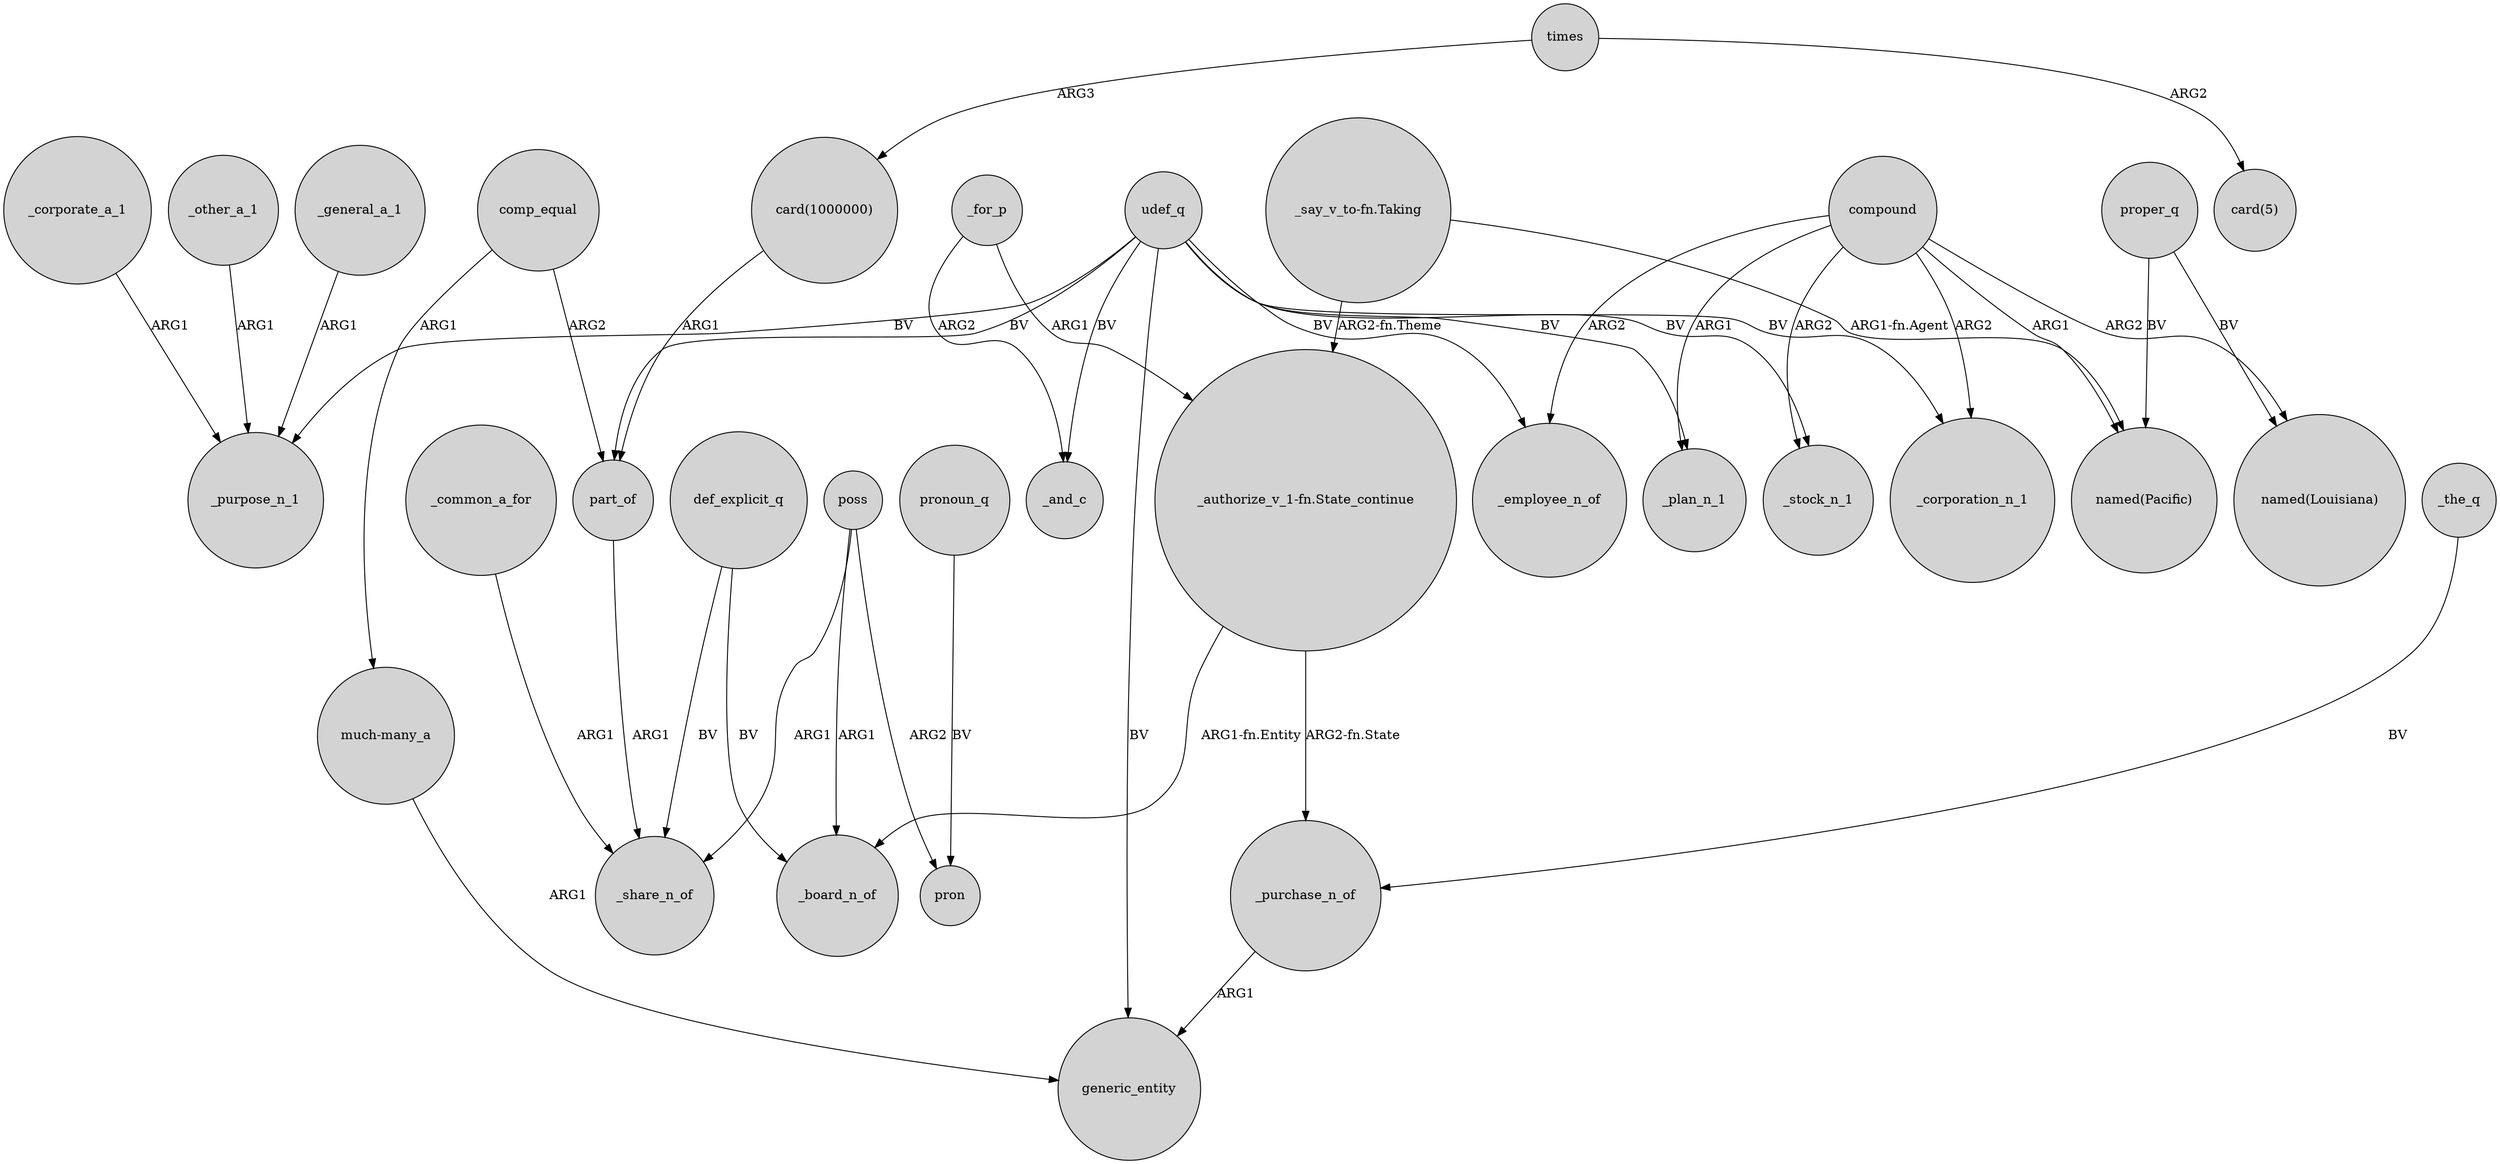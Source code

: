 digraph {
	node [shape=circle style=filled]
	_corporate_a_1 -> _purpose_n_1 [label=ARG1]
	def_explicit_q -> _board_n_of [label=BV]
	_other_a_1 -> _purpose_n_1 [label=ARG1]
	udef_q -> part_of [label=BV]
	_general_a_1 -> _purpose_n_1 [label=ARG1]
	"_authorize_v_1-fn.State_continue" -> _board_n_of [label="ARG1-fn.Entity"]
	proper_q -> "named(Louisiana)" [label=BV]
	def_explicit_q -> _share_n_of [label=BV]
	times -> "card(1000000)" [label=ARG3]
	compound -> "named(Louisiana)" [label=ARG2]
	_common_a_for -> _share_n_of [label=ARG1]
	udef_q -> _and_c [label=BV]
	"_say_v_to-fn.Taking" -> "_authorize_v_1-fn.State_continue" [label="ARG2-fn.Theme"]
	udef_q -> _purpose_n_1 [label=BV]
	udef_q -> generic_entity [label=BV]
	compound -> "named(Pacific)" [label=ARG1]
	times -> "card(5)" [label=ARG2]
	comp_equal -> "much-many_a" [label=ARG1]
	pronoun_q -> pron [label=BV]
	poss -> pron [label=ARG2]
	udef_q -> _stock_n_1 [label=BV]
	"much-many_a" -> generic_entity [label=ARG1]
	_the_q -> _purchase_n_of [label=BV]
	poss -> _share_n_of [label=ARG1]
	poss -> _board_n_of [label=ARG1]
	compound -> _stock_n_1 [label=ARG2]
	"_say_v_to-fn.Taking" -> "named(Pacific)" [label="ARG1-fn.Agent"]
	"card(1000000)" -> part_of [label=ARG1]
	_for_p -> "_authorize_v_1-fn.State_continue" [label=ARG1]
	proper_q -> "named(Pacific)" [label=BV]
	_purchase_n_of -> generic_entity [label=ARG1]
	compound -> _corporation_n_1 [label=ARG2]
	udef_q -> _corporation_n_1 [label=BV]
	"_authorize_v_1-fn.State_continue" -> _purchase_n_of [label="ARG2-fn.State"]
	compound -> _employee_n_of [label=ARG2]
	compound -> _plan_n_1 [label=ARG1]
	udef_q -> _employee_n_of [label=BV]
	udef_q -> _plan_n_1 [label=BV]
	part_of -> _share_n_of [label=ARG1]
	comp_equal -> part_of [label=ARG2]
	_for_p -> _and_c [label=ARG2]
}
